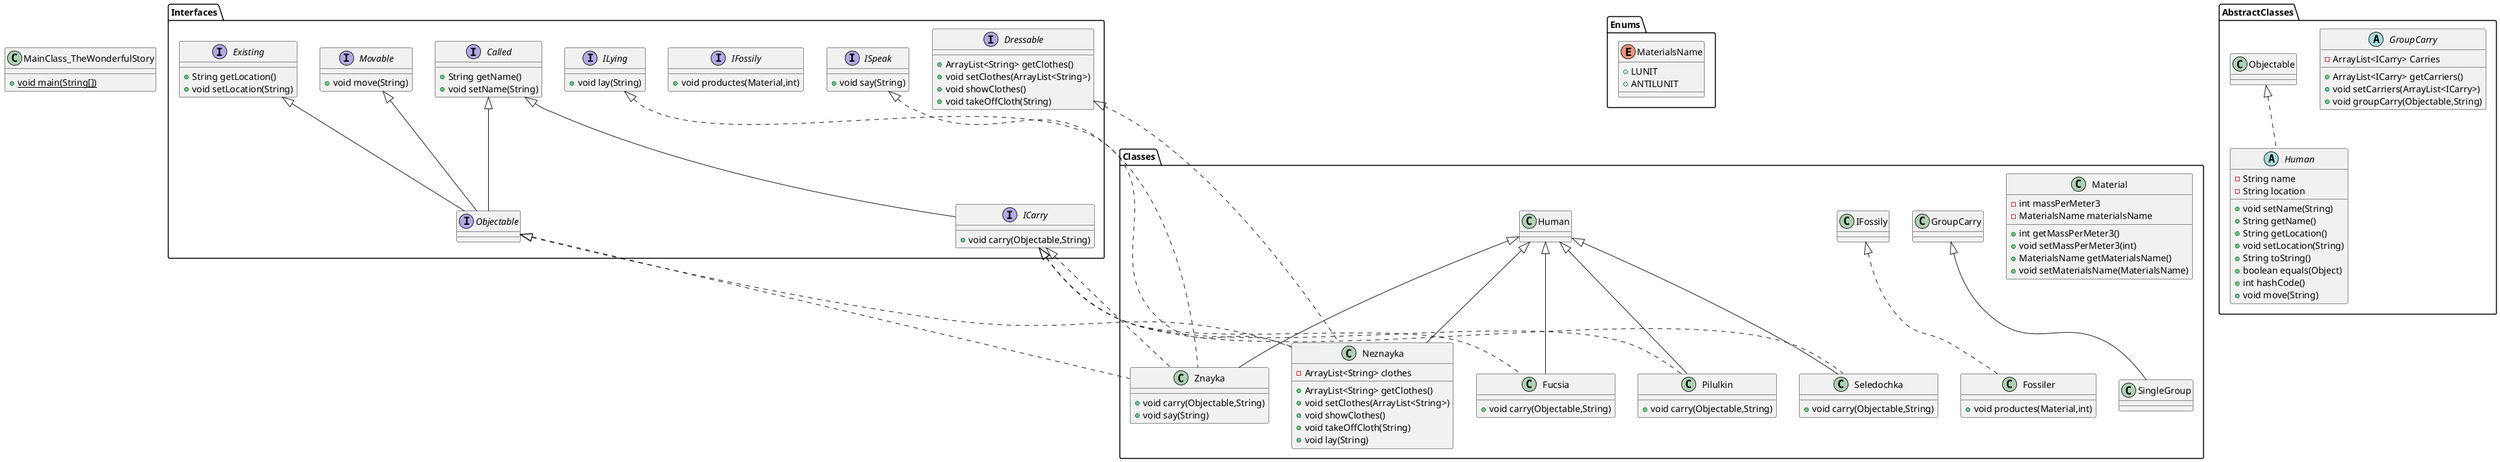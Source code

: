 @startuml
interface Interfaces.ILying {
+ void lay(String)
}
enum Enums.MaterialsName {
+  LUNIT
+  ANTILUNIT
}
abstract class AbstractClasses.GroupCarry {
- ArrayList<ICarry> Carries
+ ArrayList<ICarry> getCarriers()
+ void setCarriers(ArrayList<ICarry>)
+ void groupCarry(Objectable,String)
}
interface Interfaces.Called {
+ String getName()
+ void setName(String)
}
class Classes.Seledochka {
+ void carry(Objectable,String)
}
class Classes.Fucsia {
+ void carry(Objectable,String)
}
interface Interfaces.IFossily {
+ void productes(Material,int)
}
class Classes.Znayka {
+ void carry(Objectable,String)
+ void say(String)
}
class Classes.Neznayka {
- ArrayList<String> clothes
+ ArrayList<String> getClothes()
+ void setClothes(ArrayList<String>)
+ void showClothes()
+ void takeOffCloth(String)
+ void lay(String)
}
class Classes.Pilulkin {
+ void carry(Objectable,String)
}
interface Interfaces.ISpeak {
+ void say(String)
}
class Classes.SingleGroup {
}
interface Interfaces.Existing {
+ String getLocation()
+ void setLocation(String)
}
class MainClass_TheWonderfulStory {
+ {static} void main(String[])
}
class Classes.Material {
- int massPerMeter3
- MaterialsName materialsName
+ int getMassPerMeter3()
+ void setMassPerMeter3(int)
+ MaterialsName getMaterialsName()
+ void setMaterialsName(MaterialsName)
}
class Classes.Fossiler {
+ void productes(Material,int)
}
interface Interfaces.Objectable {
}
interface Interfaces.Movable {
+ void move(String)
}
abstract class AbstractClasses.Human {
- String name
- String location
+ void setName(String)
+ String getName()
+ String getLocation()
+ void setLocation(String)
+ String toString()
+ boolean equals(Object)
+ int hashCode()
+ void move(String)
}
interface Interfaces.ICarry {
+ void carry(Objectable,String)
}
interface Interfaces.Dressable {
+ ArrayList<String> getClothes()
+ void setClothes(ArrayList<String>)
+ void showClothes()
+ void takeOffCloth(String)
}


Interfaces.ICarry <|.. Classes.Seledochka
Classes.Human <|-- Classes.Seledochka
Interfaces.ICarry <|.. Classes.Fucsia
Classes.Human <|-- Classes.Fucsia
Interfaces.ICarry <|.. Classes.Znayka
Interfaces.ISpeak <|.. Classes.Znayka
Interfaces.Objectable <|.. Classes.Znayka
Classes.Human <|-- Classes.Znayka
Interfaces.Objectable <|.. Classes.Neznayka
Interfaces.Dressable <|.. Classes.Neznayka
Interfaces.ILying <|.. Classes.Neznayka
Classes.Human <|-- Classes.Neznayka
Interfaces.ICarry <|.. Classes.Pilulkin
Classes.Human <|-- Classes.Pilulkin
Classes.GroupCarry <|-- Classes.SingleGroup
Classes.IFossily <|.. Classes.Fossiler
Interfaces.Movable <|-- Interfaces.Objectable
Interfaces.Called <|-- Interfaces.Objectable
Interfaces.Existing <|-- Interfaces.Objectable
AbstractClasses.Objectable <|.. AbstractClasses.Human
Interfaces.Called <|-- Interfaces.ICarry
@enduml